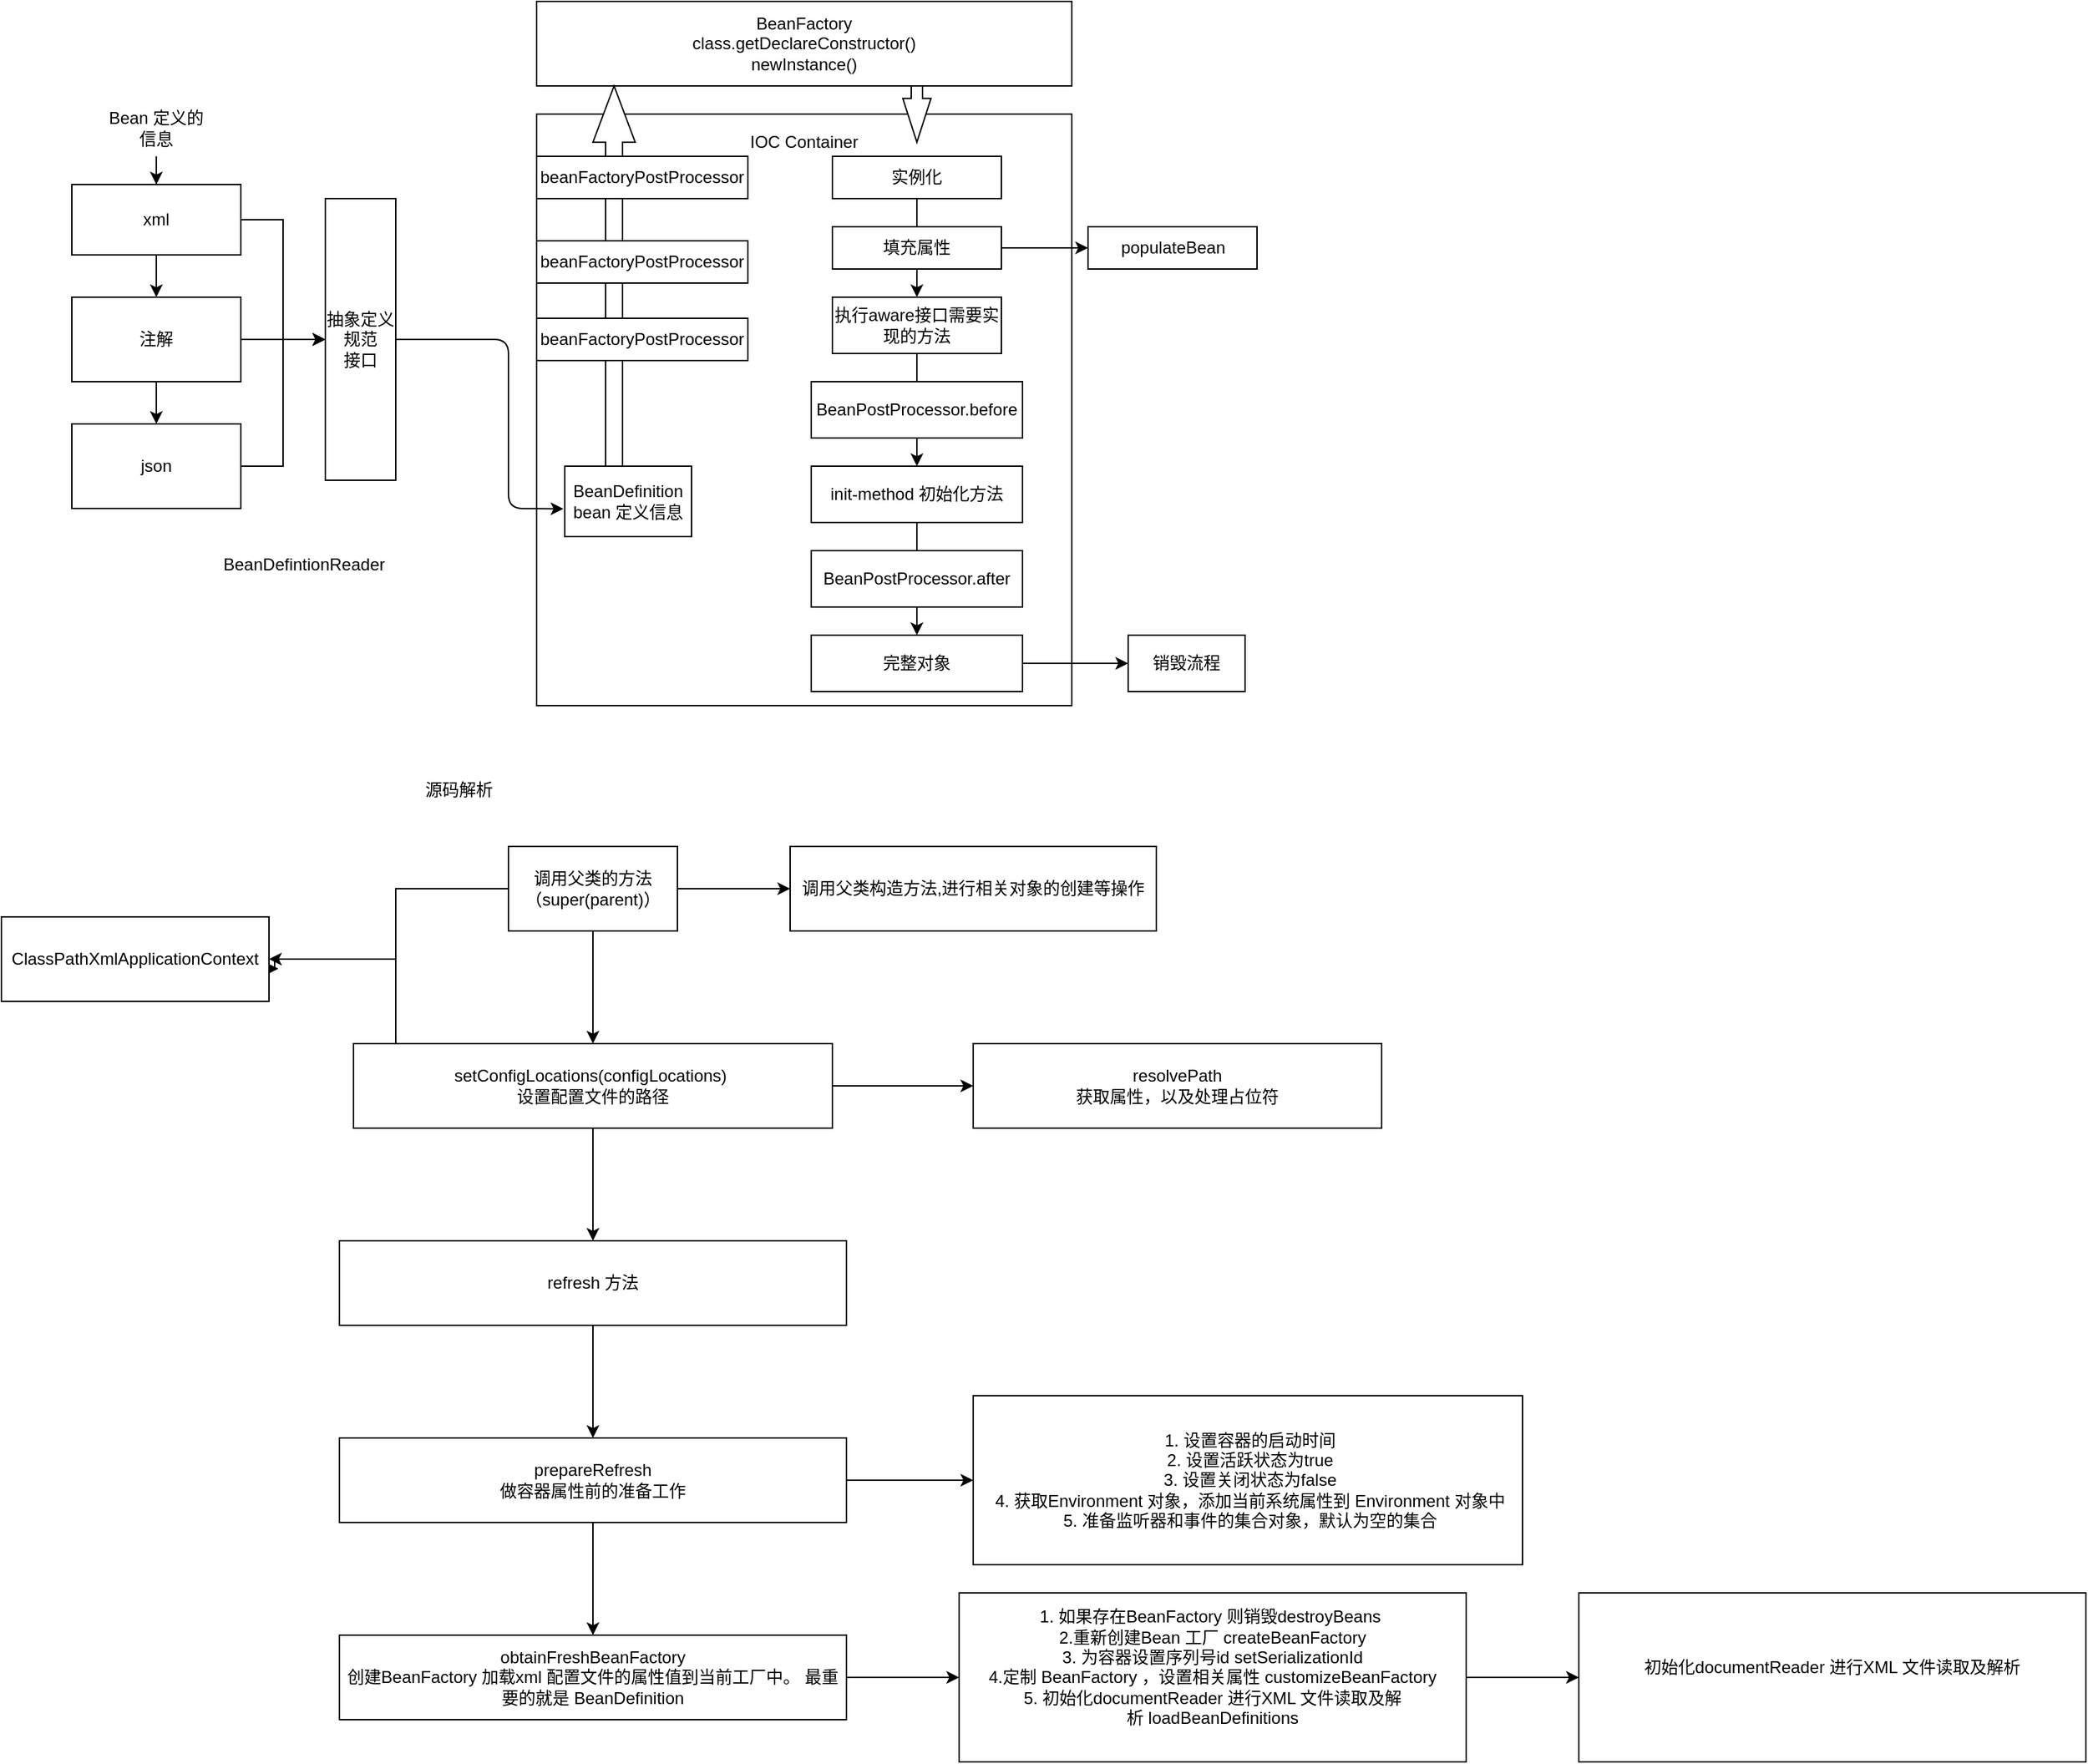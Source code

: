 <mxfile version="14.4.3" type="device"><diagram id="X9Bi7XLh7FCb_zTQVF_V" name="第 1 页"><mxGraphModel dx="981" dy="567" grid="1" gridSize="10" guides="1" tooltips="1" connect="1" arrows="1" fold="1" page="1" pageScale="1" pageWidth="827" pageHeight="1169" math="0" shadow="0"><root><mxCell id="0"/><mxCell id="1" parent="0"/><mxCell id="P-EJfVM9-5pb18bWRUi2-7" value="" style="edgeStyle=orthogonalEdgeStyle;rounded=0;orthogonalLoop=1;jettySize=auto;html=1;" parent="1" source="P-EJfVM9-5pb18bWRUi2-3" target="P-EJfVM9-5pb18bWRUi2-6" edge="1"><mxGeometry relative="1" as="geometry"/></mxCell><mxCell id="P-EJfVM9-5pb18bWRUi2-11" value="" style="edgeStyle=orthogonalEdgeStyle;rounded=0;orthogonalLoop=1;jettySize=auto;html=1;" parent="1" source="P-EJfVM9-5pb18bWRUi2-3" target="P-EJfVM9-5pb18bWRUi2-10" edge="1"><mxGeometry relative="1" as="geometry"/></mxCell><mxCell id="P-EJfVM9-5pb18bWRUi2-3" value="xml" style="rounded=0;whiteSpace=wrap;html=1;" parent="1" vertex="1"><mxGeometry x="130" y="210" width="120" height="50" as="geometry"/></mxCell><mxCell id="P-EJfVM9-5pb18bWRUi2-5" value="" style="edgeStyle=orthogonalEdgeStyle;rounded=0;orthogonalLoop=1;jettySize=auto;html=1;" parent="1" source="P-EJfVM9-5pb18bWRUi2-4" target="P-EJfVM9-5pb18bWRUi2-3" edge="1"><mxGeometry relative="1" as="geometry"/></mxCell><mxCell id="P-EJfVM9-5pb18bWRUi2-4" value="Bean 定义的信息" style="text;html=1;strokeColor=none;fillColor=none;align=center;verticalAlign=middle;whiteSpace=wrap;rounded=0;" parent="1" vertex="1"><mxGeometry x="150" y="150" width="80" height="40" as="geometry"/></mxCell><mxCell id="P-EJfVM9-5pb18bWRUi2-9" value="" style="edgeStyle=orthogonalEdgeStyle;rounded=0;orthogonalLoop=1;jettySize=auto;html=1;" parent="1" source="P-EJfVM9-5pb18bWRUi2-6" target="P-EJfVM9-5pb18bWRUi2-8" edge="1"><mxGeometry relative="1" as="geometry"/></mxCell><mxCell id="P-EJfVM9-5pb18bWRUi2-12" value="" style="edgeStyle=orthogonalEdgeStyle;rounded=0;orthogonalLoop=1;jettySize=auto;html=1;" parent="1" source="P-EJfVM9-5pb18bWRUi2-6" target="P-EJfVM9-5pb18bWRUi2-10" edge="1"><mxGeometry relative="1" as="geometry"/></mxCell><mxCell id="P-EJfVM9-5pb18bWRUi2-6" value="注解" style="rounded=0;whiteSpace=wrap;html=1;" parent="1" vertex="1"><mxGeometry x="130" y="290" width="120" height="60" as="geometry"/></mxCell><mxCell id="P-EJfVM9-5pb18bWRUi2-13" value="" style="edgeStyle=orthogonalEdgeStyle;rounded=0;orthogonalLoop=1;jettySize=auto;html=1;" parent="1" source="P-EJfVM9-5pb18bWRUi2-8" target="P-EJfVM9-5pb18bWRUi2-10" edge="1"><mxGeometry relative="1" as="geometry"/></mxCell><mxCell id="P-EJfVM9-5pb18bWRUi2-8" value="json" style="rounded=0;whiteSpace=wrap;html=1;" parent="1" vertex="1"><mxGeometry x="130" y="380" width="120" height="60" as="geometry"/></mxCell><mxCell id="P-EJfVM9-5pb18bWRUi2-10" value="抽象定义规范&lt;br&gt;接口" style="rounded=0;whiteSpace=wrap;html=1;" parent="1" vertex="1"><mxGeometry x="310" y="220" width="50" height="200" as="geometry"/></mxCell><mxCell id="P-EJfVM9-5pb18bWRUi2-14" value="BeanDefintionReader" style="text;html=1;strokeColor=none;fillColor=none;align=center;verticalAlign=middle;whiteSpace=wrap;rounded=0;" parent="1" vertex="1"><mxGeometry x="230" y="460" width="130" height="40" as="geometry"/></mxCell><mxCell id="P-EJfVM9-5pb18bWRUi2-15" value="" style="rounded=0;whiteSpace=wrap;html=1;" parent="1" vertex="1"><mxGeometry x="460" y="160" width="380" height="420" as="geometry"/></mxCell><mxCell id="P-EJfVM9-5pb18bWRUi2-16" value="BeanFactory&lt;br&gt;class.getDeclareConstructor()&lt;br&gt;newInstance()" style="rounded=0;whiteSpace=wrap;html=1;" parent="1" vertex="1"><mxGeometry x="460" y="80" width="380" height="60" as="geometry"/></mxCell><mxCell id="P-EJfVM9-5pb18bWRUi2-17" value="IOC Container" style="text;html=1;strokeColor=none;fillColor=none;align=center;verticalAlign=middle;whiteSpace=wrap;rounded=0;" parent="1" vertex="1"><mxGeometry x="600" y="170" width="100" height="20" as="geometry"/></mxCell><mxCell id="P-EJfVM9-5pb18bWRUi2-18" value="BeanDefinition&lt;br&gt;bean 定义信息" style="rounded=0;whiteSpace=wrap;html=1;" parent="1" vertex="1"><mxGeometry x="480" y="410" width="90" height="50" as="geometry"/></mxCell><mxCell id="P-EJfVM9-5pb18bWRUi2-19" value="" style="endArrow=classic;html=1;exitX=1;exitY=0.5;exitDx=0;exitDy=0;entryX=-0.011;entryY=0.606;entryDx=0;entryDy=0;entryPerimeter=0;" parent="1" source="P-EJfVM9-5pb18bWRUi2-10" target="P-EJfVM9-5pb18bWRUi2-18" edge="1"><mxGeometry width="50" height="50" relative="1" as="geometry"><mxPoint x="420" y="340" as="sourcePoint"/><mxPoint x="470" y="290" as="targetPoint"/><Array as="points"><mxPoint x="440" y="320"/><mxPoint x="440" y="440"/></Array></mxGeometry></mxCell><mxCell id="P-EJfVM9-5pb18bWRUi2-25" value="" style="html=1;shadow=0;dashed=0;align=center;verticalAlign=middle;shape=mxgraph.arrows2.arrow;dy=0.6;dx=40;direction=north;notch=0;" parent="1" vertex="1"><mxGeometry x="500" y="140" width="30" height="270" as="geometry"/></mxCell><mxCell id="P-EJfVM9-5pb18bWRUi2-26" value="beanFactoryPostProcessor" style="rounded=0;whiteSpace=wrap;html=1;" parent="1" vertex="1"><mxGeometry x="460" y="190" width="150" height="30" as="geometry"/></mxCell><mxCell id="P-EJfVM9-5pb18bWRUi2-27" value="beanFactoryPostProcessor" style="rounded=0;whiteSpace=wrap;html=1;" parent="1" vertex="1"><mxGeometry x="460" y="250" width="150" height="30" as="geometry"/></mxCell><mxCell id="P-EJfVM9-5pb18bWRUi2-28" value="beanFactoryPostProcessor" style="rounded=0;whiteSpace=wrap;html=1;" parent="1" vertex="1"><mxGeometry x="460" y="305" width="150" height="30" as="geometry"/></mxCell><mxCell id="P-EJfVM9-5pb18bWRUi2-29" value="" style="html=1;shadow=0;dashed=0;align=center;verticalAlign=middle;shape=mxgraph.arrows2.arrow;dy=0.6;dx=31.14;direction=south;notch=0;" parent="1" vertex="1"><mxGeometry x="720" y="140" width="20" height="40" as="geometry"/></mxCell><mxCell id="P-EJfVM9-5pb18bWRUi2-46" value="" style="edgeStyle=orthogonalEdgeStyle;rounded=0;orthogonalLoop=1;jettySize=auto;html=1;" parent="1" source="P-EJfVM9-5pb18bWRUi2-30" target="P-EJfVM9-5pb18bWRUi2-34" edge="1"><mxGeometry relative="1" as="geometry"/></mxCell><mxCell id="P-EJfVM9-5pb18bWRUi2-30" value="实例化" style="rounded=0;whiteSpace=wrap;html=1;" parent="1" vertex="1"><mxGeometry x="670" y="190" width="120" height="30" as="geometry"/></mxCell><mxCell id="P-EJfVM9-5pb18bWRUi2-42" value="" style="edgeStyle=orthogonalEdgeStyle;rounded=0;orthogonalLoop=1;jettySize=auto;html=1;" parent="1" source="P-EJfVM9-5pb18bWRUi2-32" target="P-EJfVM9-5pb18bWRUi2-33" edge="1"><mxGeometry relative="1" as="geometry"/></mxCell><mxCell id="P-EJfVM9-5pb18bWRUi2-32" value="填充属性" style="rounded=0;whiteSpace=wrap;html=1;" parent="1" vertex="1"><mxGeometry x="670" y="240" width="120" height="30" as="geometry"/></mxCell><mxCell id="P-EJfVM9-5pb18bWRUi2-33" value="populateBean" style="rounded=0;whiteSpace=wrap;html=1;" parent="1" vertex="1"><mxGeometry x="851.5" y="240" width="120" height="30" as="geometry"/></mxCell><mxCell id="P-EJfVM9-5pb18bWRUi2-48" value="" style="edgeStyle=orthogonalEdgeStyle;rounded=0;orthogonalLoop=1;jettySize=auto;html=1;" parent="1" source="P-EJfVM9-5pb18bWRUi2-34" target="P-EJfVM9-5pb18bWRUi2-36" edge="1"><mxGeometry relative="1" as="geometry"/></mxCell><mxCell id="P-EJfVM9-5pb18bWRUi2-34" value="执行aware接口需要实现的方法" style="rounded=0;whiteSpace=wrap;html=1;" parent="1" vertex="1"><mxGeometry x="670" y="290" width="120" height="40" as="geometry"/></mxCell><mxCell id="P-EJfVM9-5pb18bWRUi2-35" value="BeanPostProcessor.before" style="rounded=0;whiteSpace=wrap;html=1;" parent="1" vertex="1"><mxGeometry x="655" y="350" width="150" height="40" as="geometry"/></mxCell><mxCell id="P-EJfVM9-5pb18bWRUi2-49" value="" style="edgeStyle=orthogonalEdgeStyle;rounded=0;orthogonalLoop=1;jettySize=auto;html=1;" parent="1" source="P-EJfVM9-5pb18bWRUi2-36" target="P-EJfVM9-5pb18bWRUi2-38" edge="1"><mxGeometry relative="1" as="geometry"/></mxCell><mxCell id="P-EJfVM9-5pb18bWRUi2-36" value="init-method 初始化方法" style="rounded=0;whiteSpace=wrap;html=1;" parent="1" vertex="1"><mxGeometry x="655" y="410" width="150" height="40" as="geometry"/></mxCell><mxCell id="P-EJfVM9-5pb18bWRUi2-37" value="BeanPostProcessor.after" style="rounded=0;whiteSpace=wrap;html=1;" parent="1" vertex="1"><mxGeometry x="655" y="470" width="150" height="40" as="geometry"/></mxCell><mxCell id="P-EJfVM9-5pb18bWRUi2-43" value="" style="edgeStyle=orthogonalEdgeStyle;rounded=0;orthogonalLoop=1;jettySize=auto;html=1;" parent="1" source="P-EJfVM9-5pb18bWRUi2-38" target="P-EJfVM9-5pb18bWRUi2-39" edge="1"><mxGeometry relative="1" as="geometry"/></mxCell><mxCell id="P-EJfVM9-5pb18bWRUi2-38" value="完整对象" style="rounded=0;whiteSpace=wrap;html=1;" parent="1" vertex="1"><mxGeometry x="655" y="530" width="150" height="40" as="geometry"/></mxCell><mxCell id="P-EJfVM9-5pb18bWRUi2-39" value="销毁流程" style="rounded=0;whiteSpace=wrap;html=1;" parent="1" vertex="1"><mxGeometry x="880" y="530" width="83" height="40" as="geometry"/></mxCell><mxCell id="NGc500QjCRXrDC1vbk_Q-3" value="" style="edgeStyle=orthogonalEdgeStyle;rounded=0;orthogonalLoop=1;jettySize=auto;html=1;" edge="1" parent="1" source="NGc500QjCRXrDC1vbk_Q-1" target="NGc500QjCRXrDC1vbk_Q-2"><mxGeometry relative="1" as="geometry"/></mxCell><mxCell id="NGc500QjCRXrDC1vbk_Q-6" value="" style="edgeStyle=orthogonalEdgeStyle;rounded=0;orthogonalLoop=1;jettySize=auto;html=1;" edge="1" parent="1" source="NGc500QjCRXrDC1vbk_Q-1" target="NGc500QjCRXrDC1vbk_Q-5"><mxGeometry relative="1" as="geometry"/></mxCell><mxCell id="NGc500QjCRXrDC1vbk_Q-10" value="" style="edgeStyle=orthogonalEdgeStyle;rounded=0;orthogonalLoop=1;jettySize=auto;html=1;" edge="1" parent="1" source="NGc500QjCRXrDC1vbk_Q-1" target="NGc500QjCRXrDC1vbk_Q-9"><mxGeometry relative="1" as="geometry"><Array as="points"><mxPoint x="360" y="710"/><mxPoint x="360" y="760"/></Array></mxGeometry></mxCell><mxCell id="NGc500QjCRXrDC1vbk_Q-1" value="调用父类的方法（super(parent)）" style="rounded=0;whiteSpace=wrap;html=1;" vertex="1" parent="1"><mxGeometry x="440" y="680" width="120" height="60" as="geometry"/></mxCell><mxCell id="NGc500QjCRXrDC1vbk_Q-2" value="调用父类构造方法,进行相关对象的创建等操作" style="whiteSpace=wrap;html=1;rounded=0;" vertex="1" parent="1"><mxGeometry x="640" y="680" width="260" height="60" as="geometry"/></mxCell><mxCell id="NGc500QjCRXrDC1vbk_Q-4" value="源码解析" style="text;html=1;strokeColor=none;fillColor=none;align=center;verticalAlign=middle;whiteSpace=wrap;rounded=0;" vertex="1" parent="1"><mxGeometry x="340" y="630" width="130" height="20" as="geometry"/></mxCell><mxCell id="NGc500QjCRXrDC1vbk_Q-8" value="" style="edgeStyle=orthogonalEdgeStyle;rounded=0;orthogonalLoop=1;jettySize=auto;html=1;" edge="1" parent="1" source="NGc500QjCRXrDC1vbk_Q-5" target="NGc500QjCRXrDC1vbk_Q-7"><mxGeometry relative="1" as="geometry"/></mxCell><mxCell id="NGc500QjCRXrDC1vbk_Q-12" style="edgeStyle=orthogonalEdgeStyle;rounded=0;orthogonalLoop=1;jettySize=auto;html=1;entryX=1.035;entryY=0.613;entryDx=0;entryDy=0;entryPerimeter=0;" edge="1" parent="1" source="NGc500QjCRXrDC1vbk_Q-5" target="NGc500QjCRXrDC1vbk_Q-9"><mxGeometry relative="1" as="geometry"><Array as="points"><mxPoint x="360" y="760"/><mxPoint x="274" y="760"/></Array></mxGeometry></mxCell><mxCell id="NGc500QjCRXrDC1vbk_Q-14" value="" style="edgeStyle=orthogonalEdgeStyle;rounded=0;orthogonalLoop=1;jettySize=auto;html=1;" edge="1" parent="1" source="NGc500QjCRXrDC1vbk_Q-5" target="NGc500QjCRXrDC1vbk_Q-13"><mxGeometry relative="1" as="geometry"/></mxCell><mxCell id="NGc500QjCRXrDC1vbk_Q-5" value="setConfigLocations(configLocations)&amp;nbsp;&lt;br&gt;设置配置文件的路径" style="whiteSpace=wrap;html=1;rounded=0;" vertex="1" parent="1"><mxGeometry x="330" y="820" width="340" height="60" as="geometry"/></mxCell><mxCell id="NGc500QjCRXrDC1vbk_Q-7" value="resolvePath&lt;br&gt;获取属性，以及处理占位符" style="whiteSpace=wrap;html=1;rounded=0;" vertex="1" parent="1"><mxGeometry x="770" y="820" width="290" height="60" as="geometry"/></mxCell><mxCell id="NGc500QjCRXrDC1vbk_Q-9" value="ClassPathXmlApplicationContext" style="whiteSpace=wrap;html=1;rounded=0;" vertex="1" parent="1"><mxGeometry x="80" y="730" width="190" height="60" as="geometry"/></mxCell><mxCell id="NGc500QjCRXrDC1vbk_Q-19" value="" style="edgeStyle=orthogonalEdgeStyle;rounded=0;orthogonalLoop=1;jettySize=auto;html=1;" edge="1" parent="1" source="NGc500QjCRXrDC1vbk_Q-13" target="NGc500QjCRXrDC1vbk_Q-18"><mxGeometry relative="1" as="geometry"/></mxCell><mxCell id="NGc500QjCRXrDC1vbk_Q-13" value="refresh 方法" style="whiteSpace=wrap;html=1;rounded=0;" vertex="1" parent="1"><mxGeometry x="320" y="960" width="360" height="60" as="geometry"/></mxCell><mxCell id="NGc500QjCRXrDC1vbk_Q-21" value="" style="edgeStyle=orthogonalEdgeStyle;rounded=0;orthogonalLoop=1;jettySize=auto;html=1;" edge="1" parent="1" source="NGc500QjCRXrDC1vbk_Q-18" target="NGc500QjCRXrDC1vbk_Q-20"><mxGeometry relative="1" as="geometry"/></mxCell><mxCell id="NGc500QjCRXrDC1vbk_Q-23" value="" style="edgeStyle=orthogonalEdgeStyle;rounded=0;orthogonalLoop=1;jettySize=auto;html=1;" edge="1" parent="1" source="NGc500QjCRXrDC1vbk_Q-18" target="NGc500QjCRXrDC1vbk_Q-22"><mxGeometry relative="1" as="geometry"/></mxCell><mxCell id="NGc500QjCRXrDC1vbk_Q-18" value="prepareRefresh&lt;br&gt;做容器属性前的准备工作" style="whiteSpace=wrap;html=1;rounded=0;" vertex="1" parent="1"><mxGeometry x="320" y="1100" width="360" height="60" as="geometry"/></mxCell><mxCell id="NGc500QjCRXrDC1vbk_Q-20" value="&lt;div&gt;&amp;nbsp;1. 设置容器的启动时间&lt;/div&gt;&lt;div&gt;&amp;nbsp;2. 设置活跃状态为true&lt;/div&gt;&lt;div&gt;&amp;nbsp;3. 设置关闭状态为false&lt;/div&gt;&lt;div&gt;&amp;nbsp;4. 获取Environment 对象，添加当前系统属性到 Environment 对象中&lt;/div&gt;&lt;div&gt;&amp;nbsp;5. 准备监听器和事件的集合对象，默认为空的集合&lt;/div&gt;" style="whiteSpace=wrap;html=1;rounded=0;" vertex="1" parent="1"><mxGeometry x="770" y="1070" width="390" height="120" as="geometry"/></mxCell><mxCell id="NGc500QjCRXrDC1vbk_Q-25" value="" style="edgeStyle=orthogonalEdgeStyle;rounded=0;orthogonalLoop=1;jettySize=auto;html=1;" edge="1" parent="1" source="NGc500QjCRXrDC1vbk_Q-22" target="NGc500QjCRXrDC1vbk_Q-24"><mxGeometry relative="1" as="geometry"/></mxCell><mxCell id="NGc500QjCRXrDC1vbk_Q-22" value="obtainFreshBeanFactory&lt;br&gt;创建BeanFactory 加载xml 配置文件的属性值到当前工厂中。 最重要的就是 BeanDefinition" style="whiteSpace=wrap;html=1;rounded=0;" vertex="1" parent="1"><mxGeometry x="320" y="1240" width="360" height="60" as="geometry"/></mxCell><mxCell id="NGc500QjCRXrDC1vbk_Q-27" value="" style="edgeStyle=orthogonalEdgeStyle;rounded=0;orthogonalLoop=1;jettySize=auto;html=1;" edge="1" parent="1" source="NGc500QjCRXrDC1vbk_Q-24" target="NGc500QjCRXrDC1vbk_Q-26"><mxGeometry relative="1" as="geometry"/></mxCell><mxCell id="NGc500QjCRXrDC1vbk_Q-24" value="1. 如果存在BeanFactory 则销毁destroyBeans&amp;nbsp;&lt;br&gt;2.重新创建Bean 工厂&amp;nbsp;createBeanFactory&lt;br&gt;3.&amp;nbsp;为容器设置序列号id&amp;nbsp;setSerializationId&lt;br&gt;4.定制 BeanFactory ，设置相关属性&amp;nbsp;customizeBeanFactory&lt;br&gt;5.&amp;nbsp;初始化documentReader 进行XML 文件读取及解析&amp;nbsp;loadBeanDefinitions&lt;br&gt;&amp;nbsp;" style="whiteSpace=wrap;html=1;rounded=0;" vertex="1" parent="1"><mxGeometry x="760" y="1210" width="360" height="120" as="geometry"/></mxCell><mxCell id="NGc500QjCRXrDC1vbk_Q-26" value="初始化documentReader 进行XML 文件读取及解析&lt;br&gt;&amp;nbsp;" style="whiteSpace=wrap;html=1;rounded=0;" vertex="1" parent="1"><mxGeometry x="1200" y="1210" width="360" height="120" as="geometry"/></mxCell></root></mxGraphModel></diagram></mxfile>